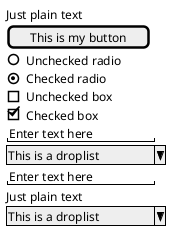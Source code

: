 @startuml

salt
{
    Just plain text
    [This is my button]
    ()  Unchecked radio
    (X) Checked radio
    []  Unchecked box
    [X] Checked box
    "Enter text here   "
    ^This is a droplist^
    "Enter text here   "
    Just plain text
    ^This is a droplist^
}
@enduml